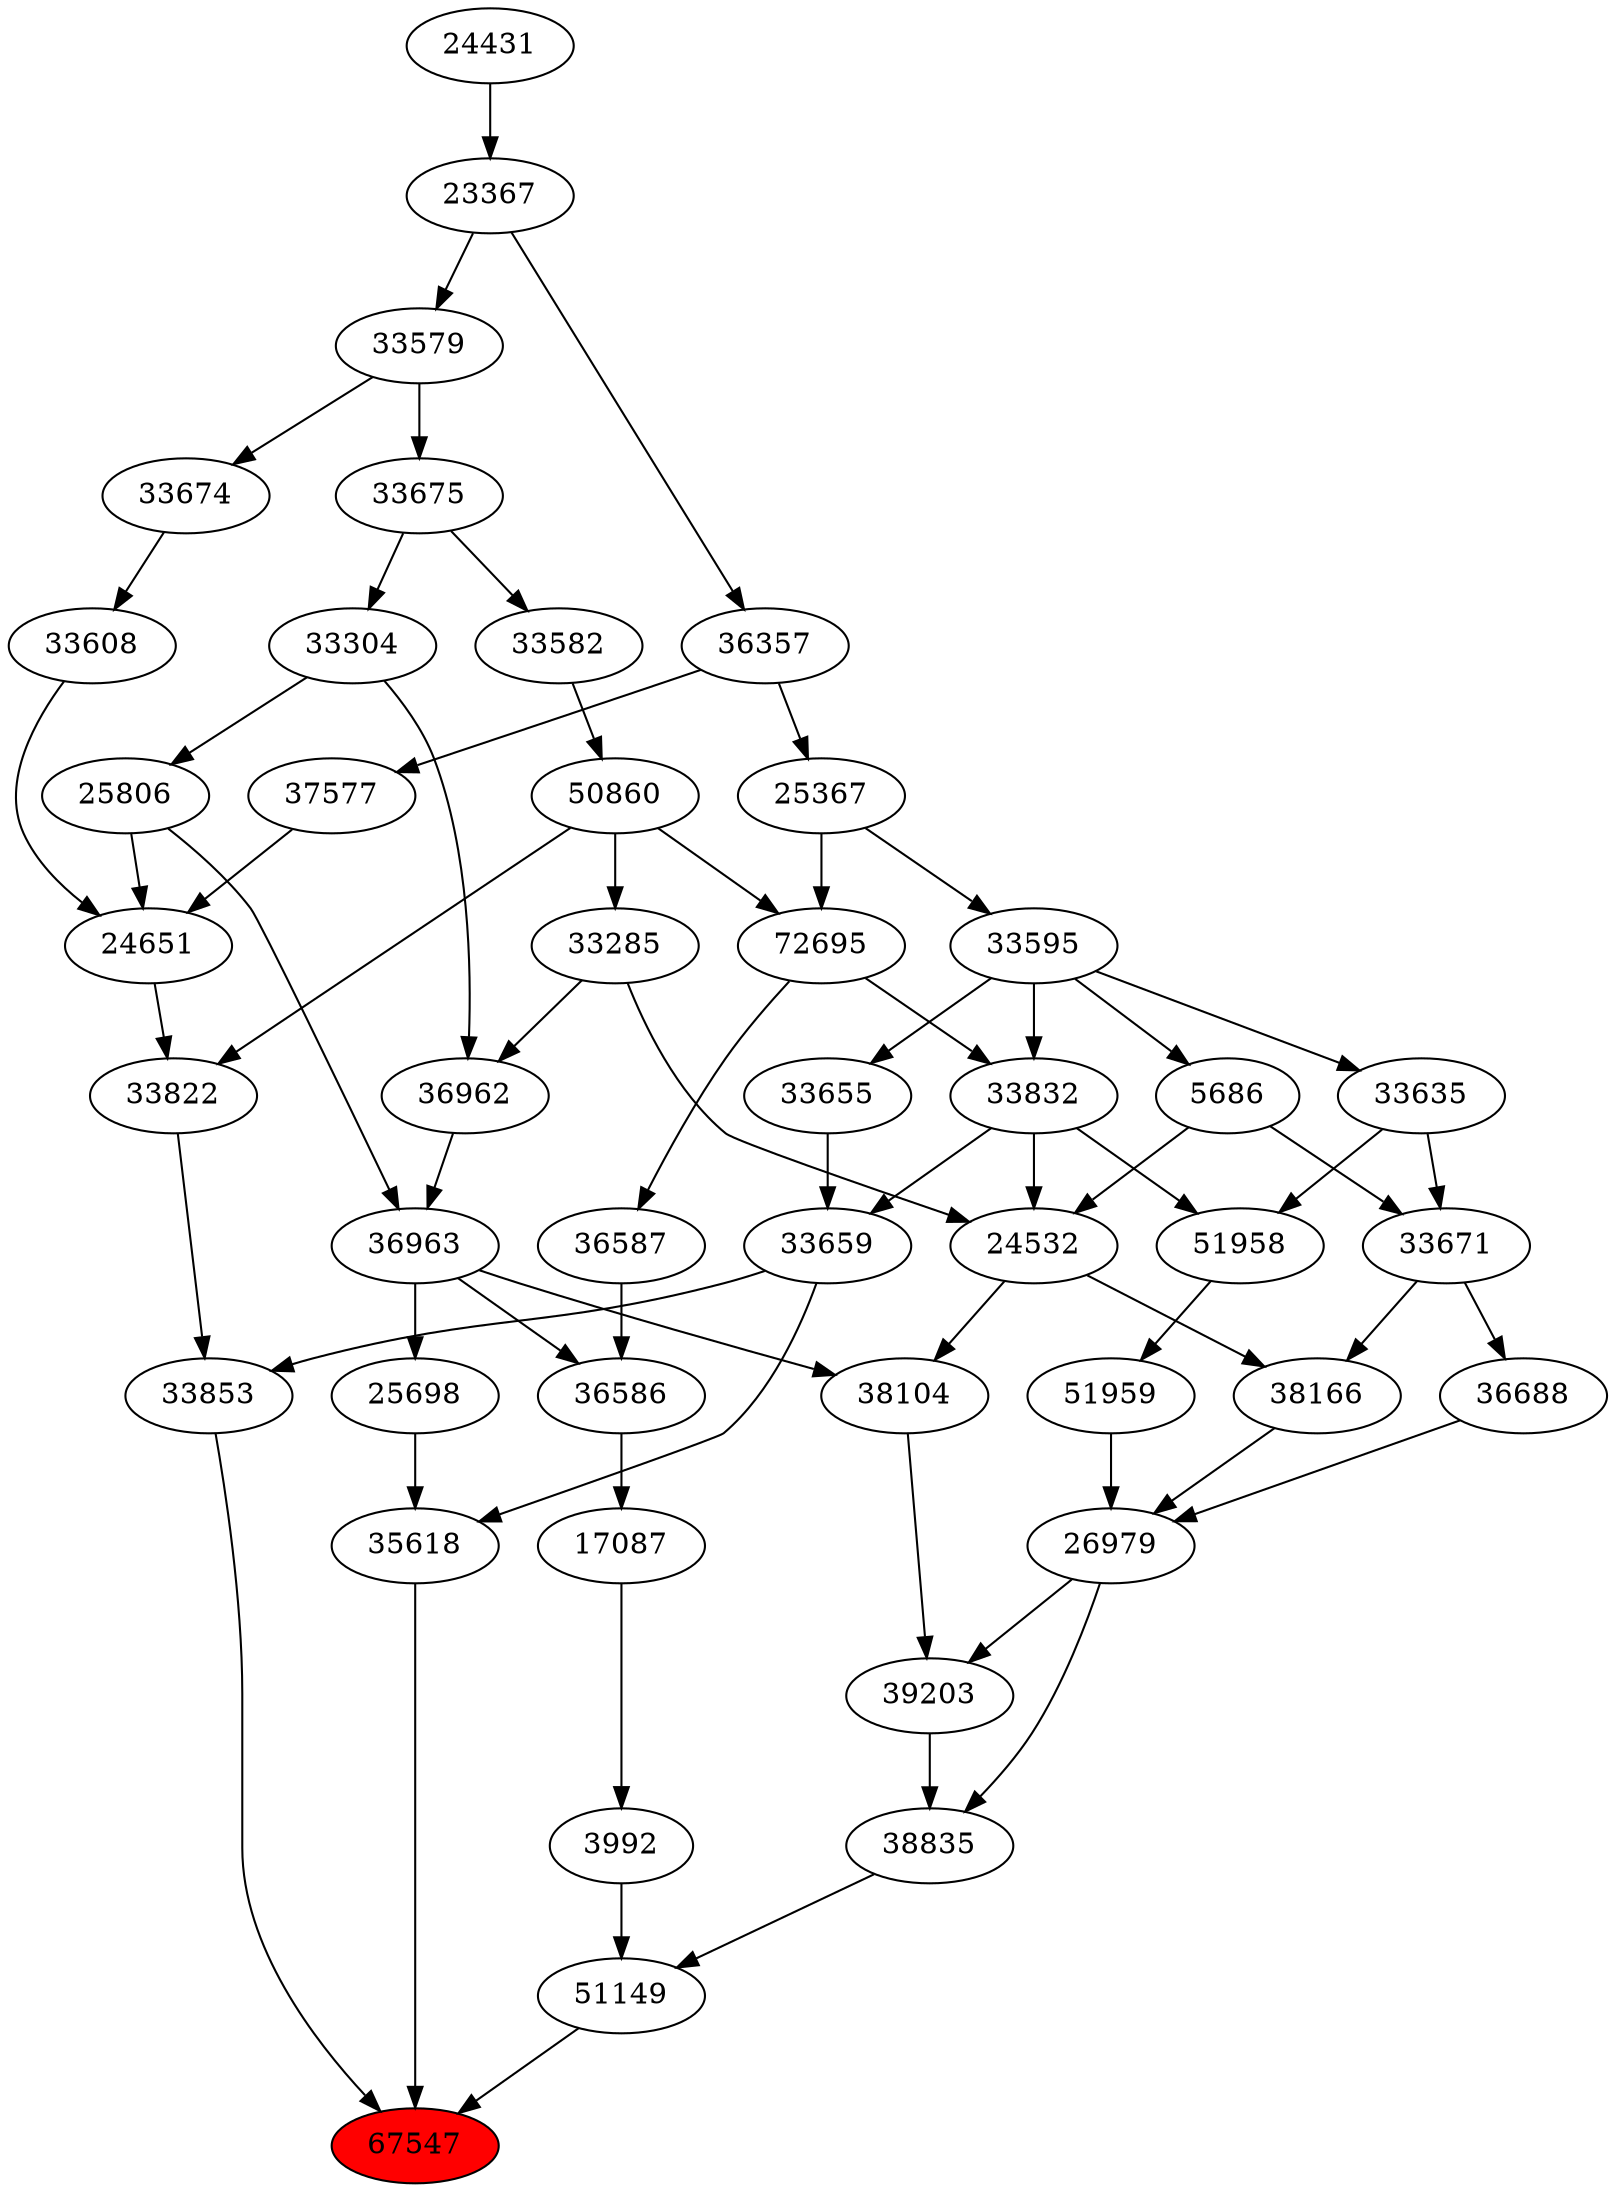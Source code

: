 strict digraph{ 
67547 [label="67547" fillcolor=red style=filled]
51149 -> 67547
33853 -> 67547
35618 -> 67547
51149 [label="51149"]
38835 -> 51149
3992 -> 51149
33853 [label="33853"]
33659 -> 33853
33822 -> 33853
35618 [label="35618"]
25698 -> 35618
33659 -> 35618
38835 [label="38835"]
26979 -> 38835
39203 -> 38835
3992 [label="3992"]
17087 -> 3992
33659 [label="33659"]
33655 -> 33659
33832 -> 33659
33822 [label="33822"]
24651 -> 33822
50860 -> 33822
25698 [label="25698"]
36963 -> 25698
26979 [label="26979"]
36688 -> 26979
38166 -> 26979
51959 -> 26979
39203 [label="39203"]
38104 -> 39203
26979 -> 39203
17087 [label="17087"]
36586 -> 17087
33655 [label="33655"]
33595 -> 33655
33832 [label="33832"]
72695 -> 33832
33595 -> 33832
24651 [label="24651"]
25806 -> 24651
33608 -> 24651
37577 -> 24651
50860 [label="50860"]
33582 -> 50860
36963 [label="36963"]
36962 -> 36963
25806 -> 36963
36688 [label="36688"]
33671 -> 36688
38166 [label="38166"]
24532 -> 38166
33671 -> 38166
51959 [label="51959"]
51958 -> 51959
38104 [label="38104"]
24532 -> 38104
36963 -> 38104
36586 [label="36586"]
36587 -> 36586
36963 -> 36586
33595 [label="33595"]
25367 -> 33595
72695 [label="72695"]
50860 -> 72695
25367 -> 72695
25806 [label="25806"]
33304 -> 25806
33608 [label="33608"]
33674 -> 33608
37577 [label="37577"]
36357 -> 37577
33582 [label="33582"]
33675 -> 33582
36962 [label="36962"]
33285 -> 36962
33304 -> 36962
33671 [label="33671"]
5686 -> 33671
33635 -> 33671
24532 [label="24532"]
33285 -> 24532
5686 -> 24532
33832 -> 24532
51958 [label="51958"]
33832 -> 51958
33635 -> 51958
36587 [label="36587"]
72695 -> 36587
25367 [label="25367"]
36357 -> 25367
33304 [label="33304"]
33675 -> 33304
33674 [label="33674"]
33579 -> 33674
36357 [label="36357"]
23367 -> 36357
33675 [label="33675"]
33579 -> 33675
33285 [label="33285"]
50860 -> 33285
5686 [label="5686"]
33595 -> 5686
33635 [label="33635"]
33595 -> 33635
33579 [label="33579"]
23367 -> 33579
23367 [label="23367"]
24431 -> 23367
24431 [label="24431"]
}